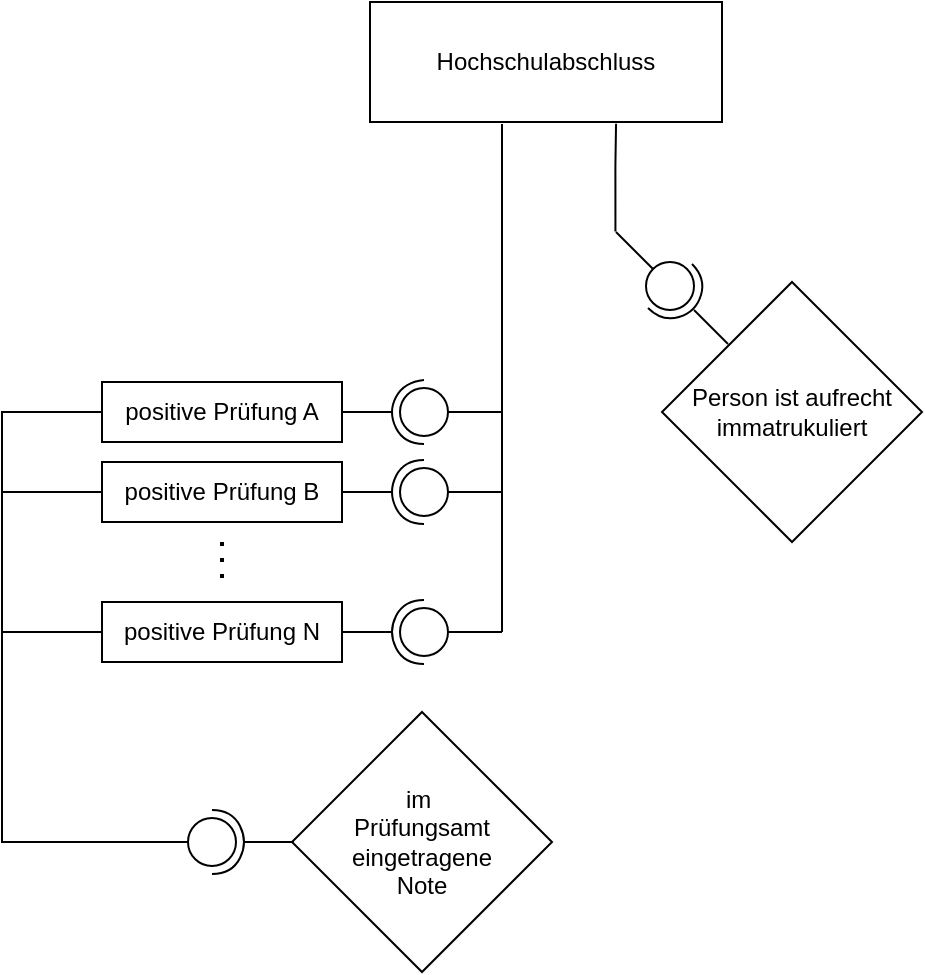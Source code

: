<mxfile version="26.0.6">
  <diagram name="Page-1" id="w4Br4X8fiHlMywU7zGjp">
    <mxGraphModel dx="1026" dy="692" grid="1" gridSize="10" guides="1" tooltips="1" connect="1" arrows="1" fold="1" page="1" pageScale="1" pageWidth="827" pageHeight="1169" math="0" shadow="0">
      <root>
        <mxCell id="0" />
        <mxCell id="1" parent="0" />
        <mxCell id="FBOawsyxL3B5Fp3eW2MB-1" value="Hochschulabschluss" style="rounded=0;whiteSpace=wrap;html=1;" vertex="1" parent="1">
          <mxGeometry x="294" y="70" width="176" height="60" as="geometry" />
        </mxCell>
        <mxCell id="FBOawsyxL3B5Fp3eW2MB-3" value="positive Prüfung A" style="rounded=0;whiteSpace=wrap;html=1;" vertex="1" parent="1">
          <mxGeometry x="160" y="260" width="120" height="30" as="geometry" />
        </mxCell>
        <mxCell id="FBOawsyxL3B5Fp3eW2MB-4" value="positive Prüfung B" style="rounded=0;whiteSpace=wrap;html=1;" vertex="1" parent="1">
          <mxGeometry x="160" y="300" width="120" height="30" as="geometry" />
        </mxCell>
        <mxCell id="FBOawsyxL3B5Fp3eW2MB-5" value="positive Prüfung N" style="rounded=0;whiteSpace=wrap;html=1;" vertex="1" parent="1">
          <mxGeometry x="160" y="370" width="120" height="30" as="geometry" />
        </mxCell>
        <mxCell id="FBOawsyxL3B5Fp3eW2MB-6" value="" style="group;resizable=0;cloneable=1;deletable=1;recursiveResize=0;movable=1;treeMoving=0;editable=1;rotatable=1;locked=0;connectable=1;rotation=90;" vertex="1" connectable="0" parent="1">
          <mxGeometry x="304" y="235" width="32" height="80" as="geometry" />
        </mxCell>
        <mxCell id="FBOawsyxL3B5Fp3eW2MB-7" value="" style="endArrow=none;html=1;rounded=0;snapToPoint=0;ignoreEdge=0;movable=0;deletable=0;cloneable=0;anchorPointDirection=1;" edge="1" parent="FBOawsyxL3B5Fp3eW2MB-6">
          <mxGeometry width="50" height="50" relative="1" as="geometry">
            <mxPoint x="-24" y="40" as="sourcePoint" />
            <mxPoint x="1" y="40" as="targetPoint" />
          </mxGeometry>
        </mxCell>
        <mxCell id="FBOawsyxL3B5Fp3eW2MB-8" value="" style="group;resizable=0;expand=0;deletable=0;editable=1;movable=0;rotatable=0;locked=0;connectable=0;recursiveResize=0;container=0;allowArrows=0;cloneable=0;rotation=90;" vertex="1" connectable="0" parent="FBOawsyxL3B5Fp3eW2MB-6">
          <mxGeometry x="-2" y="25" width="32" height="30" as="geometry" />
        </mxCell>
        <mxCell id="FBOawsyxL3B5Fp3eW2MB-9" value="" style="ellipse;whiteSpace=wrap;html=1;strokeWidth=1;resizable=0;movable=0;connectable=0;allowArrows=0;rotatable=0;cloneable=0;deletable=0;part=0;container=0;rotation=90;" vertex="1" parent="FBOawsyxL3B5Fp3eW2MB-8">
          <mxGeometry x="7" y="3" width="24" height="24" as="geometry" />
        </mxCell>
        <mxCell id="FBOawsyxL3B5Fp3eW2MB-10" value="" style="endArrow=none;html=1;rounded=0;curved=1;strokeWidth=1;bendable=0;comic=0;movable=0;cloneable=0;deletable=0;anchorPointDirection=1;fixDash=0;ignoreEdge=0;orthogonalLoop=0;orthogonal=0;arcSize=20;editable=0;" edge="1" parent="FBOawsyxL3B5Fp3eW2MB-8">
          <mxGeometry width="50" height="50" relative="1" as="geometry">
            <mxPoint x="19" y="-1" as="sourcePoint" />
            <mxPoint x="19" y="31" as="targetPoint" />
            <Array as="points">
              <mxPoint x="9" />
              <mxPoint x="1" y="15" />
              <mxPoint x="9" y="31" />
            </Array>
          </mxGeometry>
        </mxCell>
        <mxCell id="FBOawsyxL3B5Fp3eW2MB-11" value="" style="endArrow=none;html=1;rounded=0;entryX=0.5;entryY=0;entryDx=0;entryDy=0;movable=0;cloneable=0;deletable=0;" edge="1" parent="FBOawsyxL3B5Fp3eW2MB-6" target="FBOawsyxL3B5Fp3eW2MB-8">
          <mxGeometry width="50" height="50" relative="1" as="geometry">
            <mxPoint x="56" y="40" as="sourcePoint" />
            <mxPoint x="19" y="80" as="targetPoint" />
          </mxGeometry>
        </mxCell>
        <mxCell id="FBOawsyxL3B5Fp3eW2MB-13" value="" style="group;resizable=0;cloneable=1;deletable=1;recursiveResize=0;movable=1;treeMoving=0;editable=1;rotatable=1;locked=0;connectable=1;rotation=90;" vertex="1" connectable="0" parent="1">
          <mxGeometry x="304" y="275" width="32" height="80" as="geometry" />
        </mxCell>
        <mxCell id="FBOawsyxL3B5Fp3eW2MB-14" value="" style="endArrow=none;html=1;rounded=0;snapToPoint=0;ignoreEdge=0;movable=0;deletable=0;cloneable=0;anchorPointDirection=1;" edge="1" parent="FBOawsyxL3B5Fp3eW2MB-13">
          <mxGeometry width="50" height="50" relative="1" as="geometry">
            <mxPoint x="-24" y="40" as="sourcePoint" />
            <mxPoint x="1" y="40" as="targetPoint" />
          </mxGeometry>
        </mxCell>
        <mxCell id="FBOawsyxL3B5Fp3eW2MB-15" value="" style="group;resizable=0;expand=0;deletable=0;editable=1;movable=0;rotatable=0;locked=0;connectable=0;recursiveResize=0;container=0;allowArrows=0;cloneable=0;rotation=90;" vertex="1" connectable="0" parent="FBOawsyxL3B5Fp3eW2MB-13">
          <mxGeometry x="-2" y="25" width="32" height="30" as="geometry" />
        </mxCell>
        <mxCell id="FBOawsyxL3B5Fp3eW2MB-16" value="" style="ellipse;whiteSpace=wrap;html=1;strokeWidth=1;resizable=0;movable=0;connectable=0;allowArrows=0;rotatable=0;cloneable=0;deletable=0;part=0;container=0;rotation=90;" vertex="1" parent="FBOawsyxL3B5Fp3eW2MB-15">
          <mxGeometry x="7" y="3" width="24" height="24" as="geometry" />
        </mxCell>
        <mxCell id="FBOawsyxL3B5Fp3eW2MB-17" value="" style="endArrow=none;html=1;rounded=0;curved=1;strokeWidth=1;bendable=0;comic=0;movable=0;cloneable=0;deletable=0;anchorPointDirection=1;fixDash=0;ignoreEdge=0;orthogonalLoop=0;orthogonal=0;arcSize=20;editable=0;" edge="1" parent="FBOawsyxL3B5Fp3eW2MB-15">
          <mxGeometry width="50" height="50" relative="1" as="geometry">
            <mxPoint x="19" y="-1" as="sourcePoint" />
            <mxPoint x="19" y="31" as="targetPoint" />
            <Array as="points">
              <mxPoint x="9" y="-1" />
              <mxPoint x="1" y="15" />
              <mxPoint x="9" y="31" />
            </Array>
          </mxGeometry>
        </mxCell>
        <mxCell id="FBOawsyxL3B5Fp3eW2MB-18" value="" style="endArrow=none;html=1;rounded=0;entryX=0.5;entryY=0;entryDx=0;entryDy=0;movable=0;cloneable=0;deletable=0;" edge="1" parent="FBOawsyxL3B5Fp3eW2MB-13" target="FBOawsyxL3B5Fp3eW2MB-15">
          <mxGeometry width="50" height="50" relative="1" as="geometry">
            <mxPoint x="56" y="40" as="sourcePoint" />
            <mxPoint x="19" y="80" as="targetPoint" />
          </mxGeometry>
        </mxCell>
        <mxCell id="FBOawsyxL3B5Fp3eW2MB-20" value="" style="group;resizable=0;cloneable=1;deletable=1;recursiveResize=0;movable=1;treeMoving=0;editable=1;rotatable=1;locked=0;connectable=1;rotation=90;" vertex="1" connectable="0" parent="1">
          <mxGeometry x="304" y="345" width="32" height="80" as="geometry" />
        </mxCell>
        <mxCell id="FBOawsyxL3B5Fp3eW2MB-21" value="" style="endArrow=none;html=1;rounded=0;snapToPoint=0;ignoreEdge=0;movable=0;deletable=0;cloneable=0;anchorPointDirection=1;" edge="1" parent="FBOawsyxL3B5Fp3eW2MB-20">
          <mxGeometry width="50" height="50" relative="1" as="geometry">
            <mxPoint x="-24" y="40" as="sourcePoint" />
            <mxPoint x="1" y="40" as="targetPoint" />
          </mxGeometry>
        </mxCell>
        <mxCell id="FBOawsyxL3B5Fp3eW2MB-22" value="" style="group;resizable=0;expand=0;deletable=0;editable=1;movable=0;rotatable=0;locked=0;connectable=0;recursiveResize=0;container=0;allowArrows=0;cloneable=0;rotation=90;" vertex="1" connectable="0" parent="FBOawsyxL3B5Fp3eW2MB-20">
          <mxGeometry x="-2" y="25" width="32" height="30" as="geometry" />
        </mxCell>
        <mxCell id="FBOawsyxL3B5Fp3eW2MB-23" value="" style="ellipse;whiteSpace=wrap;html=1;strokeWidth=1;resizable=0;movable=0;connectable=0;allowArrows=0;rotatable=0;cloneable=0;deletable=0;part=0;container=0;rotation=90;" vertex="1" parent="FBOawsyxL3B5Fp3eW2MB-22">
          <mxGeometry x="7" y="3" width="24" height="24" as="geometry" />
        </mxCell>
        <mxCell id="FBOawsyxL3B5Fp3eW2MB-24" value="" style="endArrow=none;html=1;rounded=0;curved=1;strokeWidth=1;bendable=0;comic=0;movable=0;cloneable=0;deletable=0;anchorPointDirection=1;fixDash=0;ignoreEdge=0;orthogonalLoop=0;orthogonal=0;arcSize=20;editable=0;" edge="1" parent="FBOawsyxL3B5Fp3eW2MB-22">
          <mxGeometry width="50" height="50" relative="1" as="geometry">
            <mxPoint x="19" y="-1" as="sourcePoint" />
            <mxPoint x="19" y="31" as="targetPoint" />
            <Array as="points">
              <mxPoint x="9" y="-1" />
              <mxPoint x="1" y="15" />
              <mxPoint x="9" y="31" />
            </Array>
          </mxGeometry>
        </mxCell>
        <mxCell id="FBOawsyxL3B5Fp3eW2MB-25" value="" style="endArrow=none;html=1;rounded=0;entryX=0.5;entryY=0;entryDx=0;entryDy=0;movable=0;cloneable=0;deletable=0;" edge="1" parent="FBOawsyxL3B5Fp3eW2MB-20" target="FBOawsyxL3B5Fp3eW2MB-22">
          <mxGeometry width="50" height="50" relative="1" as="geometry">
            <mxPoint x="56" y="40" as="sourcePoint" />
            <mxPoint x="19" y="80" as="targetPoint" />
          </mxGeometry>
        </mxCell>
        <mxCell id="FBOawsyxL3B5Fp3eW2MB-27" value="" style="endArrow=none;dashed=1;html=1;dashPattern=1 3;strokeWidth=2;rounded=0;" edge="1" parent="1">
          <mxGeometry width="50" height="50" relative="1" as="geometry">
            <mxPoint x="220" y="340" as="sourcePoint" />
            <mxPoint x="220" y="360" as="targetPoint" />
          </mxGeometry>
        </mxCell>
        <mxCell id="FBOawsyxL3B5Fp3eW2MB-28" value="im&amp;nbsp;&lt;div&gt;Prüfungsamt eingetragene&lt;div&gt;Note&lt;/div&gt;&lt;/div&gt;" style="rhombus;whiteSpace=wrap;html=1;" vertex="1" parent="1">
          <mxGeometry x="255" y="425.0" width="130" height="130" as="geometry" />
        </mxCell>
        <mxCell id="FBOawsyxL3B5Fp3eW2MB-36" style="edgeStyle=orthogonalEdgeStyle;rounded=0;orthogonalLoop=1;jettySize=auto;html=1;entryX=0;entryY=0.5;entryDx=0;entryDy=0;endArrow=none;endFill=0;" edge="1" parent="1" source="FBOawsyxL3B5Fp3eW2MB-30" target="FBOawsyxL3B5Fp3eW2MB-3">
          <mxGeometry relative="1" as="geometry">
            <Array as="points">
              <mxPoint x="110" y="490" />
              <mxPoint x="110" y="275" />
            </Array>
          </mxGeometry>
        </mxCell>
        <mxCell id="FBOawsyxL3B5Fp3eW2MB-30" value="" style="group;resizable=0;cloneable=1;deletable=1;recursiveResize=0;movable=1;treeMoving=0;editable=1;rotatable=1;locked=0;connectable=1;rotation=-90;" vertex="1" connectable="0" parent="1">
          <mxGeometry x="200" y="450" width="32" height="80" as="geometry" />
        </mxCell>
        <mxCell id="FBOawsyxL3B5Fp3eW2MB-31" value="" style="endArrow=none;html=1;rounded=0;snapToPoint=0;ignoreEdge=0;movable=0;deletable=0;cloneable=0;anchorPointDirection=1;" edge="1" parent="FBOawsyxL3B5Fp3eW2MB-30">
          <mxGeometry width="50" height="50" relative="1" as="geometry">
            <mxPoint x="56" y="40" as="sourcePoint" />
            <mxPoint x="31" y="40" as="targetPoint" />
          </mxGeometry>
        </mxCell>
        <mxCell id="FBOawsyxL3B5Fp3eW2MB-32" value="" style="group;resizable=0;expand=0;deletable=0;editable=1;movable=0;rotatable=0;locked=0;connectable=0;recursiveResize=0;container=0;allowArrows=0;cloneable=0;rotation=-90;" vertex="1" connectable="0" parent="FBOawsyxL3B5Fp3eW2MB-30">
          <mxGeometry x="2" y="25" width="32" height="30" as="geometry" />
        </mxCell>
        <mxCell id="FBOawsyxL3B5Fp3eW2MB-33" value="" style="ellipse;whiteSpace=wrap;html=1;strokeWidth=1;resizable=0;movable=0;connectable=0;allowArrows=0;rotatable=0;cloneable=0;deletable=0;part=0;container=0;rotation=-90;" vertex="1" parent="FBOawsyxL3B5Fp3eW2MB-32">
          <mxGeometry x="1" y="3" width="24" height="24" as="geometry" />
        </mxCell>
        <mxCell id="FBOawsyxL3B5Fp3eW2MB-34" value="" style="endArrow=none;html=1;rounded=0;curved=1;strokeWidth=1;bendable=0;comic=0;movable=0;cloneable=0;deletable=0;anchorPointDirection=1;fixDash=0;ignoreEdge=0;orthogonalLoop=0;orthogonal=0;arcSize=20;editable=0;" edge="1" parent="FBOawsyxL3B5Fp3eW2MB-32">
          <mxGeometry width="50" height="50" relative="1" as="geometry">
            <mxPoint x="13" y="31" as="sourcePoint" />
            <mxPoint x="13" y="-1" as="targetPoint" />
            <Array as="points">
              <mxPoint x="23" y="31" />
              <mxPoint x="31" y="15" />
              <mxPoint x="23" y="-1" />
            </Array>
          </mxGeometry>
        </mxCell>
        <mxCell id="FBOawsyxL3B5Fp3eW2MB-35" value="" style="endArrow=none;html=1;rounded=0;entryX=0.5;entryY=0;entryDx=0;entryDy=0;movable=0;cloneable=0;deletable=0;" edge="1" parent="FBOawsyxL3B5Fp3eW2MB-30" target="FBOawsyxL3B5Fp3eW2MB-32">
          <mxGeometry width="50" height="50" relative="1" as="geometry">
            <mxPoint x="-24" y="40" as="sourcePoint" />
            <mxPoint x="13" as="targetPoint" />
          </mxGeometry>
        </mxCell>
        <mxCell id="FBOawsyxL3B5Fp3eW2MB-37" value="" style="endArrow=none;html=1;rounded=0;entryX=0;entryY=0.5;entryDx=0;entryDy=0;" edge="1" parent="1" target="FBOawsyxL3B5Fp3eW2MB-4">
          <mxGeometry width="50" height="50" relative="1" as="geometry">
            <mxPoint x="110" y="315" as="sourcePoint" />
            <mxPoint x="440" y="330" as="targetPoint" />
          </mxGeometry>
        </mxCell>
        <mxCell id="FBOawsyxL3B5Fp3eW2MB-38" style="edgeStyle=orthogonalEdgeStyle;rounded=0;orthogonalLoop=1;jettySize=auto;html=1;exitX=0.5;exitY=0;exitDx=0;exitDy=0;entryX=0.375;entryY=1.017;entryDx=0;entryDy=0;entryPerimeter=0;endArrow=none;endFill=0;" edge="1" parent="1" source="FBOawsyxL3B5Fp3eW2MB-20" target="FBOawsyxL3B5Fp3eW2MB-1">
          <mxGeometry relative="1" as="geometry">
            <Array as="points">
              <mxPoint x="360" y="320" />
              <mxPoint x="360" y="320" />
            </Array>
          </mxGeometry>
        </mxCell>
        <mxCell id="FBOawsyxL3B5Fp3eW2MB-39" value="" style="endArrow=none;html=1;rounded=0;exitX=0;exitY=0.5;exitDx=0;exitDy=0;" edge="1" parent="1" source="FBOawsyxL3B5Fp3eW2MB-5">
          <mxGeometry width="50" height="50" relative="1" as="geometry">
            <mxPoint x="390" y="380" as="sourcePoint" />
            <mxPoint x="110" y="385" as="targetPoint" />
          </mxGeometry>
        </mxCell>
        <mxCell id="FBOawsyxL3B5Fp3eW2MB-41" value="Person ist aufrecht immatrukuliert" style="rhombus;whiteSpace=wrap;html=1;" vertex="1" parent="1">
          <mxGeometry x="440" y="210.0" width="130" height="130" as="geometry" />
        </mxCell>
        <mxCell id="FBOawsyxL3B5Fp3eW2MB-42" value="" style="group;resizable=0;cloneable=1;deletable=1;recursiveResize=0;movable=1;treeMoving=0;editable=1;rotatable=1;locked=0;connectable=1;rotation=-45;" vertex="1" connectable="0" parent="1">
          <mxGeometry x="429" y="173" width="32" height="80" as="geometry" />
        </mxCell>
        <mxCell id="FBOawsyxL3B5Fp3eW2MB-43" value="" style="endArrow=none;html=1;rounded=0;snapToPoint=0;ignoreEdge=0;movable=0;deletable=0;cloneable=0;anchorPointDirection=1;" edge="1" parent="FBOawsyxL3B5Fp3eW2MB-42">
          <mxGeometry width="50" height="50" relative="1" as="geometry">
            <mxPoint x="44" y="68" as="sourcePoint" />
            <mxPoint x="27" y="51" as="targetPoint" />
          </mxGeometry>
        </mxCell>
        <mxCell id="FBOawsyxL3B5Fp3eW2MB-44" value="" style="group;resizable=0;expand=0;deletable=0;editable=1;movable=0;rotatable=0;locked=0;connectable=0;recursiveResize=0;container=0;allowArrows=0;cloneable=0;rotation=-45;" vertex="1" connectable="0" parent="FBOawsyxL3B5Fp3eW2MB-42">
          <mxGeometry x="1" y="26" width="32" height="30" as="geometry" />
        </mxCell>
        <mxCell id="FBOawsyxL3B5Fp3eW2MB-45" value="" style="ellipse;whiteSpace=wrap;html=1;strokeWidth=1;resizable=0;movable=0;connectable=0;allowArrows=0;rotatable=0;cloneable=0;deletable=0;part=0;container=0;rotation=-45;" vertex="1" parent="FBOawsyxL3B5Fp3eW2MB-44">
          <mxGeometry x="2" y="1" width="24" height="24" as="geometry" />
        </mxCell>
        <mxCell id="FBOawsyxL3B5Fp3eW2MB-46" value="" style="endArrow=none;html=1;rounded=0;curved=1;strokeWidth=1;bendable=0;comic=0;movable=0;cloneable=0;deletable=0;anchorPointDirection=1;fixDash=0;ignoreEdge=0;orthogonalLoop=0;orthogonal=0;arcSize=20;editable=0;" edge="1" parent="FBOawsyxL3B5Fp3eW2MB-44">
          <mxGeometry width="50" height="50" relative="1" as="geometry">
            <mxPoint x="3" y="24" as="sourcePoint" />
            <mxPoint x="25" y="2" as="targetPoint" />
            <Array as="points">
              <mxPoint x="10" y="31" />
              <mxPoint x="27" y="26" />
              <mxPoint x="32" y="9" />
            </Array>
          </mxGeometry>
        </mxCell>
        <mxCell id="FBOawsyxL3B5Fp3eW2MB-47" value="" style="endArrow=none;html=1;rounded=0;entryX=0.5;entryY=0;entryDx=0;entryDy=0;movable=0;cloneable=0;deletable=0;" edge="1" parent="FBOawsyxL3B5Fp3eW2MB-42" target="FBOawsyxL3B5Fp3eW2MB-44">
          <mxGeometry width="50" height="50" relative="1" as="geometry">
            <mxPoint x="-12" y="12" as="sourcePoint" />
            <mxPoint x="42" y="10" as="targetPoint" />
          </mxGeometry>
        </mxCell>
        <mxCell id="FBOawsyxL3B5Fp3eW2MB-49" style="edgeStyle=orthogonalEdgeStyle;rounded=0;orthogonalLoop=1;jettySize=auto;html=1;exitX=0.5;exitY=0;exitDx=0;exitDy=0;entryX=0.699;entryY=1.014;entryDx=0;entryDy=0;entryPerimeter=0;endArrow=none;endFill=0;" edge="1" parent="1" source="FBOawsyxL3B5Fp3eW2MB-42" target="FBOawsyxL3B5Fp3eW2MB-1">
          <mxGeometry relative="1" as="geometry" />
        </mxCell>
      </root>
    </mxGraphModel>
  </diagram>
</mxfile>
